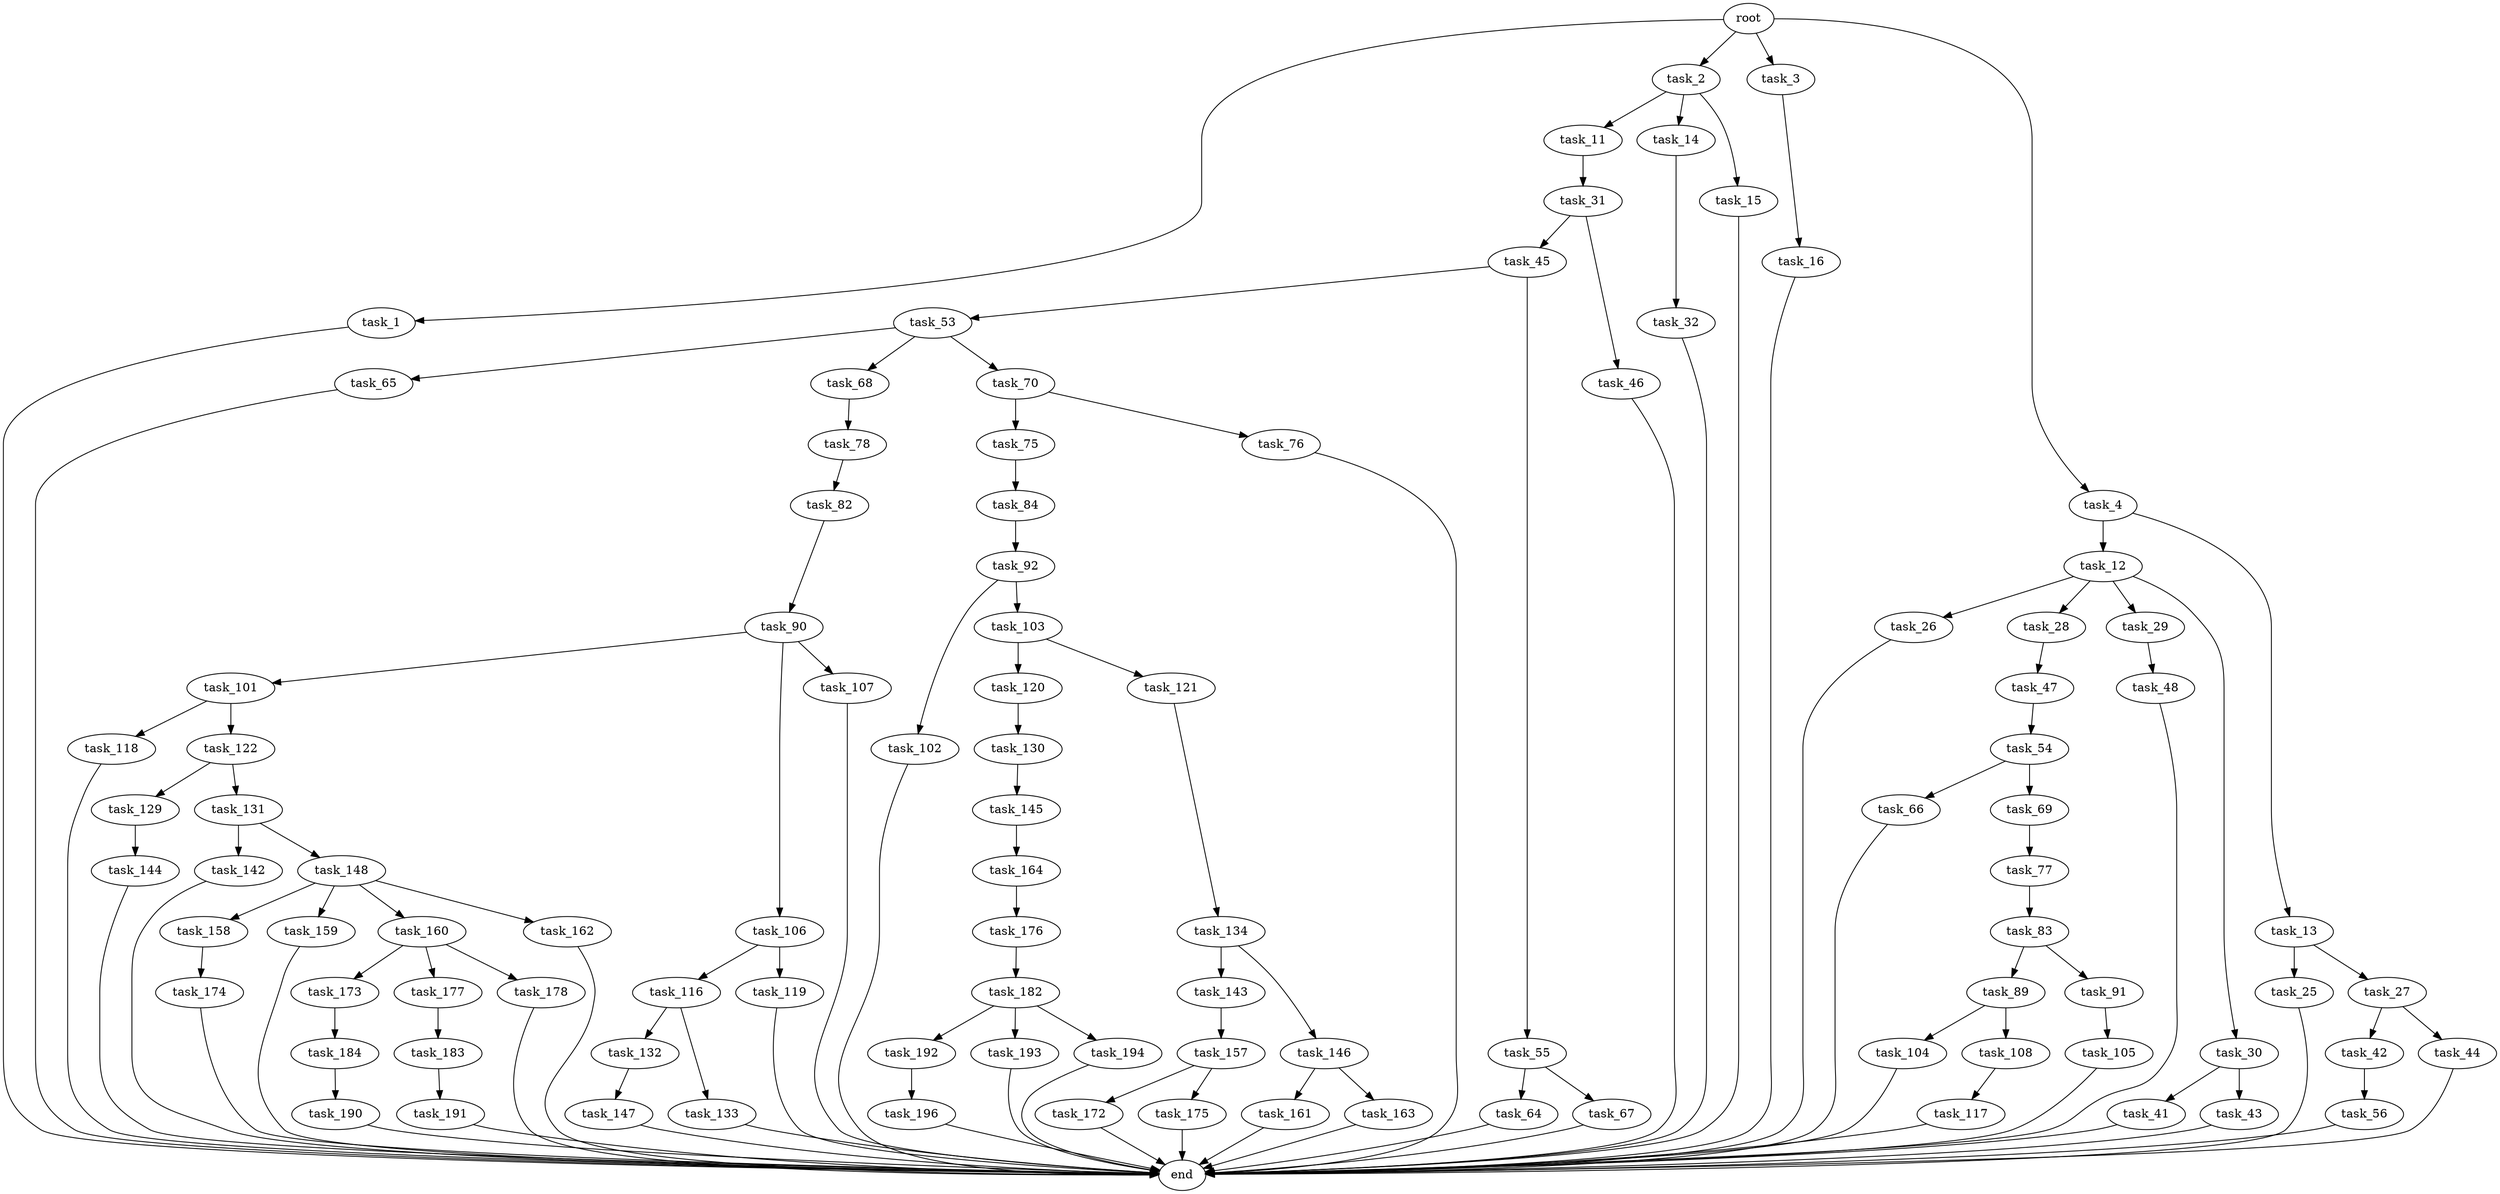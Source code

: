 digraph G {
  root [size="0.000000"];
  task_1 [size="1978548430.000000"];
  task_2 [size="4201021598.000000"];
  task_3 [size="71743674771.000000"];
  task_4 [size="134217728000.000000"];
  end [size="0.000000"];
  task_11 [size="68719476736.000000"];
  task_14 [size="16768592610.000000"];
  task_15 [size="3235318927.000000"];
  task_16 [size="1132158481636.000000"];
  task_12 [size="454090109668.000000"];
  task_13 [size="549755813888.000000"];
  task_31 [size="90225774824.000000"];
  task_26 [size="28991029248.000000"];
  task_28 [size="368293445632.000000"];
  task_29 [size="6277721312.000000"];
  task_30 [size="15068954059.000000"];
  task_25 [size="624679505.000000"];
  task_27 [size="10251621655.000000"];
  task_32 [size="15093010188.000000"];
  task_42 [size="782757789696.000000"];
  task_44 [size="257160580391.000000"];
  task_47 [size="28991029248.000000"];
  task_48 [size="7546101163.000000"];
  task_41 [size="1423625896818.000000"];
  task_43 [size="549755813888.000000"];
  task_45 [size="38959900422.000000"];
  task_46 [size="231928233984.000000"];
  task_56 [size="121047152335.000000"];
  task_53 [size="68876177772.000000"];
  task_55 [size="231928233984.000000"];
  task_54 [size="549755813888.000000"];
  task_65 [size="134217728000.000000"];
  task_68 [size="14164286098.000000"];
  task_70 [size="134217728000.000000"];
  task_66 [size="108752739502.000000"];
  task_69 [size="359318909537.000000"];
  task_64 [size="16980750104.000000"];
  task_67 [size="3562266261.000000"];
  task_78 [size="196066084362.000000"];
  task_77 [size="1073741824000.000000"];
  task_75 [size="4795857409.000000"];
  task_76 [size="134217728000.000000"];
  task_84 [size="1262358362.000000"];
  task_83 [size="1599248997.000000"];
  task_82 [size="68719476736.000000"];
  task_90 [size="31899631173.000000"];
  task_89 [size="33856791484.000000"];
  task_91 [size="595095940913.000000"];
  task_92 [size="8589934592.000000"];
  task_104 [size="9241245075.000000"];
  task_108 [size="2356591434.000000"];
  task_101 [size="15995941882.000000"];
  task_106 [size="4440397655.000000"];
  task_107 [size="782757789696.000000"];
  task_105 [size="367529795311.000000"];
  task_102 [size="33448062420.000000"];
  task_103 [size="46662339697.000000"];
  task_118 [size="1098177347125.000000"];
  task_122 [size="359862437059.000000"];
  task_120 [size="21640567878.000000"];
  task_121 [size="25997928310.000000"];
  task_116 [size="28991029248.000000"];
  task_119 [size="209254116448.000000"];
  task_117 [size="10971780754.000000"];
  task_132 [size="171913693760.000000"];
  task_133 [size="8973559439.000000"];
  task_130 [size="368293445632.000000"];
  task_134 [size="231928233984.000000"];
  task_129 [size="34881514115.000000"];
  task_131 [size="549755813888.000000"];
  task_144 [size="134217728000.000000"];
  task_145 [size="134217728000.000000"];
  task_142 [size="20487594828.000000"];
  task_148 [size="550961840942.000000"];
  task_147 [size="13101997641.000000"];
  task_143 [size="68719476736.000000"];
  task_146 [size="312089932004.000000"];
  task_157 [size="45800742318.000000"];
  task_164 [size="2086310182.000000"];
  task_161 [size="36460910299.000000"];
  task_163 [size="134217728000.000000"];
  task_158 [size="134217728000.000000"];
  task_159 [size="4787427614.000000"];
  task_160 [size="1049282493.000000"];
  task_162 [size="82306626540.000000"];
  task_172 [size="245437366174.000000"];
  task_175 [size="36361524649.000000"];
  task_174 [size="3926618170.000000"];
  task_173 [size="782757789696.000000"];
  task_177 [size="28991029248.000000"];
  task_178 [size="12616700184.000000"];
  task_176 [size="13390935596.000000"];
  task_184 [size="41349519197.000000"];
  task_182 [size="549755813888.000000"];
  task_183 [size="134217728000.000000"];
  task_192 [size="12909471080.000000"];
  task_193 [size="15600164306.000000"];
  task_194 [size="134217728000.000000"];
  task_191 [size="2496163285.000000"];
  task_190 [size="7332143071.000000"];
  task_196 [size="1416498196.000000"];

  root -> task_1 [size="1.000000"];
  root -> task_2 [size="1.000000"];
  root -> task_3 [size="1.000000"];
  root -> task_4 [size="1.000000"];
  task_1 -> end [size="1.000000"];
  task_2 -> task_11 [size="75497472.000000"];
  task_2 -> task_14 [size="75497472.000000"];
  task_2 -> task_15 [size="75497472.000000"];
  task_3 -> task_16 [size="75497472.000000"];
  task_4 -> task_12 [size="209715200.000000"];
  task_4 -> task_13 [size="209715200.000000"];
  task_11 -> task_31 [size="134217728.000000"];
  task_14 -> task_32 [size="411041792.000000"];
  task_15 -> end [size="1.000000"];
  task_16 -> end [size="1.000000"];
  task_12 -> task_26 [size="536870912.000000"];
  task_12 -> task_28 [size="536870912.000000"];
  task_12 -> task_29 [size="536870912.000000"];
  task_12 -> task_30 [size="536870912.000000"];
  task_13 -> task_25 [size="536870912.000000"];
  task_13 -> task_27 [size="536870912.000000"];
  task_31 -> task_45 [size="411041792.000000"];
  task_31 -> task_46 [size="411041792.000000"];
  task_26 -> end [size="1.000000"];
  task_28 -> task_47 [size="411041792.000000"];
  task_29 -> task_48 [size="301989888.000000"];
  task_30 -> task_41 [size="838860800.000000"];
  task_30 -> task_43 [size="838860800.000000"];
  task_25 -> end [size="1.000000"];
  task_27 -> task_42 [size="33554432.000000"];
  task_27 -> task_44 [size="33554432.000000"];
  task_32 -> end [size="1.000000"];
  task_42 -> task_56 [size="679477248.000000"];
  task_44 -> end [size="1.000000"];
  task_47 -> task_54 [size="75497472.000000"];
  task_48 -> end [size="1.000000"];
  task_41 -> end [size="1.000000"];
  task_43 -> end [size="1.000000"];
  task_45 -> task_53 [size="838860800.000000"];
  task_45 -> task_55 [size="838860800.000000"];
  task_46 -> end [size="1.000000"];
  task_56 -> end [size="1.000000"];
  task_53 -> task_65 [size="75497472.000000"];
  task_53 -> task_68 [size="75497472.000000"];
  task_53 -> task_70 [size="75497472.000000"];
  task_55 -> task_64 [size="301989888.000000"];
  task_55 -> task_67 [size="301989888.000000"];
  task_54 -> task_66 [size="536870912.000000"];
  task_54 -> task_69 [size="536870912.000000"];
  task_65 -> end [size="1.000000"];
  task_68 -> task_78 [size="536870912.000000"];
  task_70 -> task_75 [size="209715200.000000"];
  task_70 -> task_76 [size="209715200.000000"];
  task_66 -> end [size="1.000000"];
  task_69 -> task_77 [size="411041792.000000"];
  task_64 -> end [size="1.000000"];
  task_67 -> end [size="1.000000"];
  task_78 -> task_82 [size="209715200.000000"];
  task_77 -> task_83 [size="838860800.000000"];
  task_75 -> task_84 [size="411041792.000000"];
  task_76 -> end [size="1.000000"];
  task_84 -> task_92 [size="33554432.000000"];
  task_83 -> task_89 [size="33554432.000000"];
  task_83 -> task_91 [size="33554432.000000"];
  task_82 -> task_90 [size="134217728.000000"];
  task_90 -> task_101 [size="33554432.000000"];
  task_90 -> task_106 [size="33554432.000000"];
  task_90 -> task_107 [size="33554432.000000"];
  task_89 -> task_104 [size="838860800.000000"];
  task_89 -> task_108 [size="838860800.000000"];
  task_91 -> task_105 [size="679477248.000000"];
  task_92 -> task_102 [size="33554432.000000"];
  task_92 -> task_103 [size="33554432.000000"];
  task_104 -> end [size="1.000000"];
  task_108 -> task_117 [size="134217728.000000"];
  task_101 -> task_118 [size="411041792.000000"];
  task_101 -> task_122 [size="411041792.000000"];
  task_106 -> task_116 [size="411041792.000000"];
  task_106 -> task_119 [size="411041792.000000"];
  task_107 -> end [size="1.000000"];
  task_105 -> end [size="1.000000"];
  task_102 -> end [size="1.000000"];
  task_103 -> task_120 [size="75497472.000000"];
  task_103 -> task_121 [size="75497472.000000"];
  task_118 -> end [size="1.000000"];
  task_122 -> task_129 [size="679477248.000000"];
  task_122 -> task_131 [size="679477248.000000"];
  task_120 -> task_130 [size="33554432.000000"];
  task_121 -> task_134 [size="679477248.000000"];
  task_116 -> task_132 [size="75497472.000000"];
  task_116 -> task_133 [size="75497472.000000"];
  task_119 -> end [size="1.000000"];
  task_117 -> end [size="1.000000"];
  task_132 -> task_147 [size="679477248.000000"];
  task_133 -> end [size="1.000000"];
  task_130 -> task_145 [size="411041792.000000"];
  task_134 -> task_143 [size="301989888.000000"];
  task_134 -> task_146 [size="301989888.000000"];
  task_129 -> task_144 [size="33554432.000000"];
  task_131 -> task_142 [size="536870912.000000"];
  task_131 -> task_148 [size="536870912.000000"];
  task_144 -> end [size="1.000000"];
  task_145 -> task_164 [size="209715200.000000"];
  task_142 -> end [size="1.000000"];
  task_148 -> task_158 [size="679477248.000000"];
  task_148 -> task_159 [size="679477248.000000"];
  task_148 -> task_160 [size="679477248.000000"];
  task_148 -> task_162 [size="679477248.000000"];
  task_147 -> end [size="1.000000"];
  task_143 -> task_157 [size="134217728.000000"];
  task_146 -> task_161 [size="209715200.000000"];
  task_146 -> task_163 [size="209715200.000000"];
  task_157 -> task_172 [size="75497472.000000"];
  task_157 -> task_175 [size="75497472.000000"];
  task_164 -> task_176 [size="33554432.000000"];
  task_161 -> end [size="1.000000"];
  task_163 -> end [size="1.000000"];
  task_158 -> task_174 [size="209715200.000000"];
  task_159 -> end [size="1.000000"];
  task_160 -> task_173 [size="33554432.000000"];
  task_160 -> task_177 [size="33554432.000000"];
  task_160 -> task_178 [size="33554432.000000"];
  task_162 -> end [size="1.000000"];
  task_172 -> end [size="1.000000"];
  task_175 -> end [size="1.000000"];
  task_174 -> end [size="1.000000"];
  task_173 -> task_184 [size="679477248.000000"];
  task_177 -> task_183 [size="75497472.000000"];
  task_178 -> end [size="1.000000"];
  task_176 -> task_182 [size="209715200.000000"];
  task_184 -> task_190 [size="33554432.000000"];
  task_182 -> task_192 [size="536870912.000000"];
  task_182 -> task_193 [size="536870912.000000"];
  task_182 -> task_194 [size="536870912.000000"];
  task_183 -> task_191 [size="209715200.000000"];
  task_192 -> task_196 [size="33554432.000000"];
  task_193 -> end [size="1.000000"];
  task_194 -> end [size="1.000000"];
  task_191 -> end [size="1.000000"];
  task_190 -> end [size="1.000000"];
  task_196 -> end [size="1.000000"];
}
